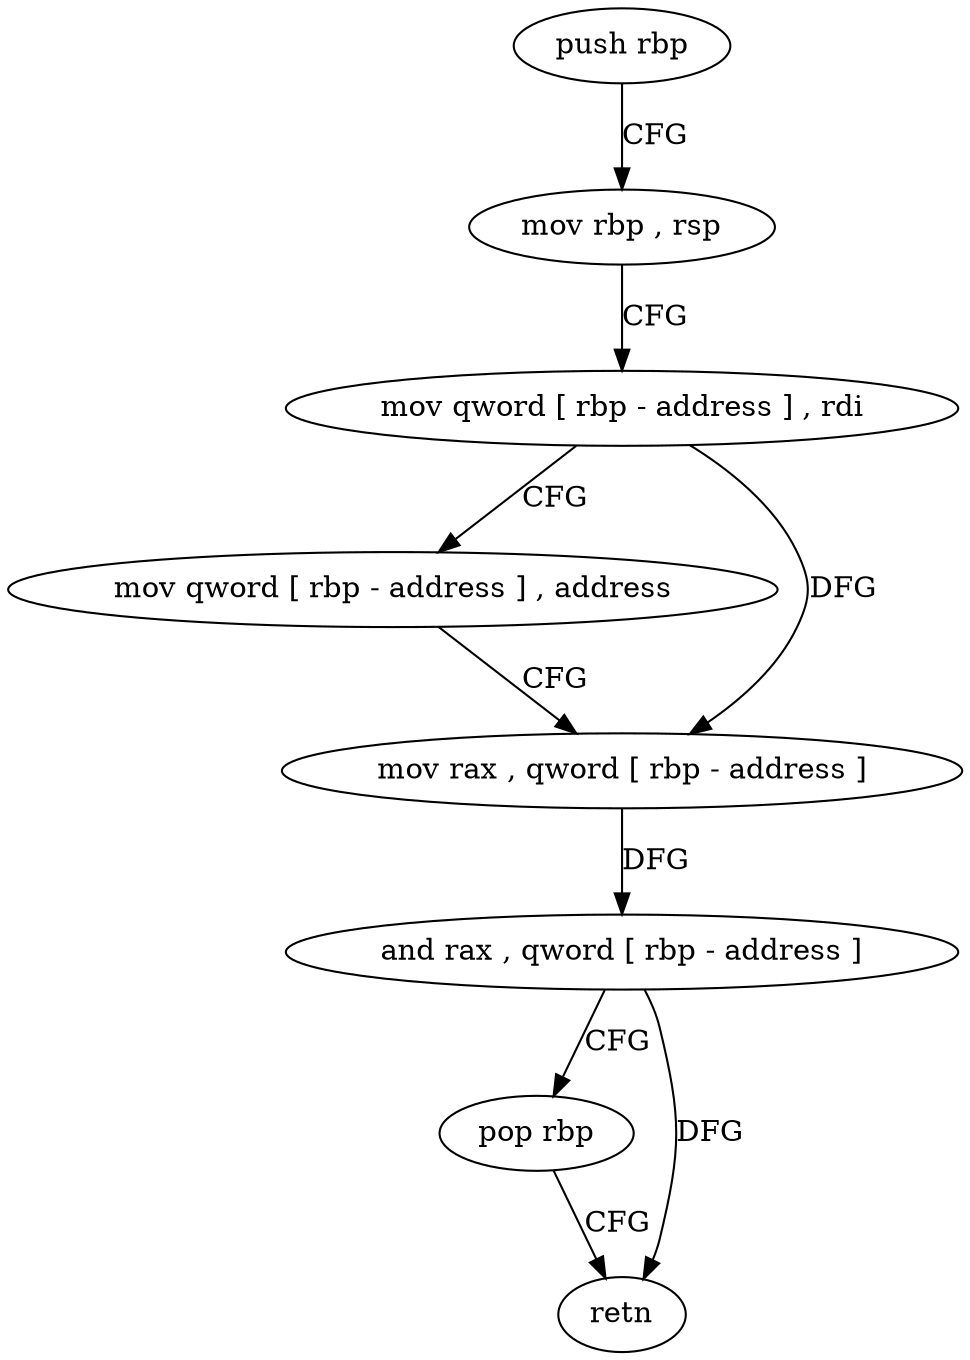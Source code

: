 digraph "func" {
"4240000" [label = "push rbp" ]
"4240001" [label = "mov rbp , rsp" ]
"4240004" [label = "mov qword [ rbp - address ] , rdi" ]
"4240008" [label = "mov qword [ rbp - address ] , address" ]
"4240016" [label = "mov rax , qword [ rbp - address ]" ]
"4240020" [label = "and rax , qword [ rbp - address ]" ]
"4240024" [label = "pop rbp" ]
"4240025" [label = "retn" ]
"4240000" -> "4240001" [ label = "CFG" ]
"4240001" -> "4240004" [ label = "CFG" ]
"4240004" -> "4240008" [ label = "CFG" ]
"4240004" -> "4240016" [ label = "DFG" ]
"4240008" -> "4240016" [ label = "CFG" ]
"4240016" -> "4240020" [ label = "DFG" ]
"4240020" -> "4240024" [ label = "CFG" ]
"4240020" -> "4240025" [ label = "DFG" ]
"4240024" -> "4240025" [ label = "CFG" ]
}
